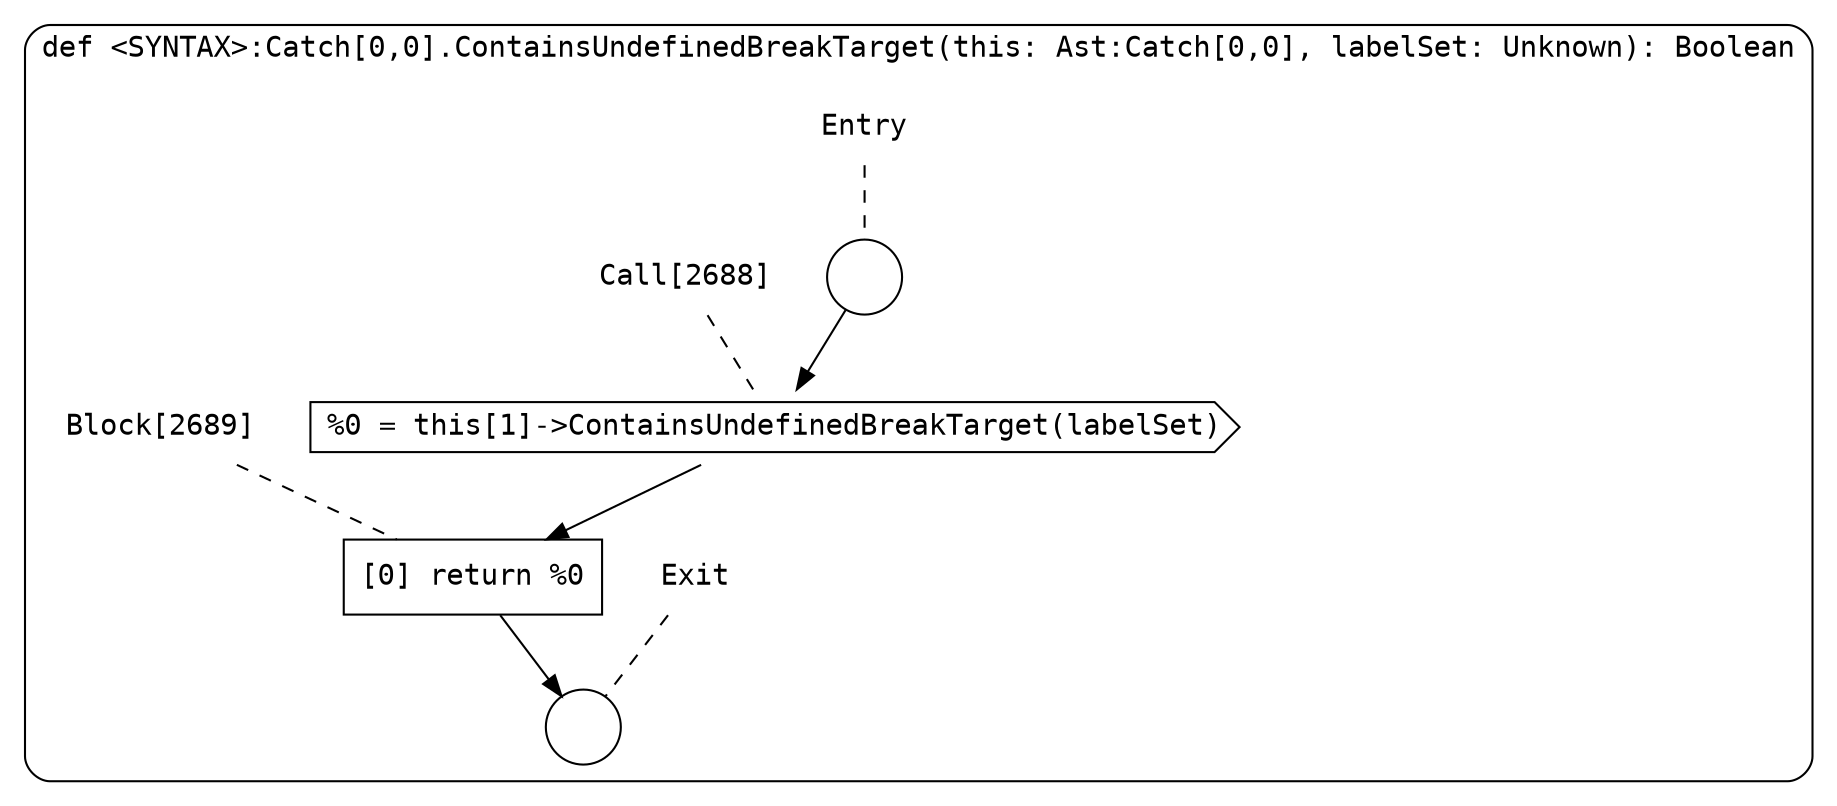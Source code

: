 digraph {
  graph [fontname = "Consolas"]
  node [fontname = "Consolas"]
  edge [fontname = "Consolas"]
  subgraph cluster598 {
    label = "def <SYNTAX>:Catch[0,0].ContainsUndefinedBreakTarget(this: Ast:Catch[0,0], labelSet: Unknown): Boolean"
    style = rounded
    cluster598_entry_name [shape=none, label=<<font color="black">Entry</font>>]
    cluster598_entry_name -> cluster598_entry [arrowhead=none, color="black", style=dashed]
    cluster598_entry [shape=circle label=" " color="black" fillcolor="white" style=filled]
    cluster598_entry -> node2688 [color="black"]
    cluster598_exit_name [shape=none, label=<<font color="black">Exit</font>>]
    cluster598_exit_name -> cluster598_exit [arrowhead=none, color="black", style=dashed]
    cluster598_exit [shape=circle label=" " color="black" fillcolor="white" style=filled]
    node2688_name [shape=none, label=<<font color="black">Call[2688]</font>>]
    node2688_name -> node2688 [arrowhead=none, color="black", style=dashed]
    node2688 [shape=cds, label=<<font color="black">%0 = this[1]-&gt;ContainsUndefinedBreakTarget(labelSet)</font>> color="black" fillcolor="white", style=filled]
    node2688 -> node2689 [color="black"]
    node2689_name [shape=none, label=<<font color="black">Block[2689]</font>>]
    node2689_name -> node2689 [arrowhead=none, color="black", style=dashed]
    node2689 [shape=box, label=<<font color="black">[0] return %0<BR ALIGN="LEFT"/></font>> color="black" fillcolor="white", style=filled]
    node2689 -> cluster598_exit [color="black"]
  }
}